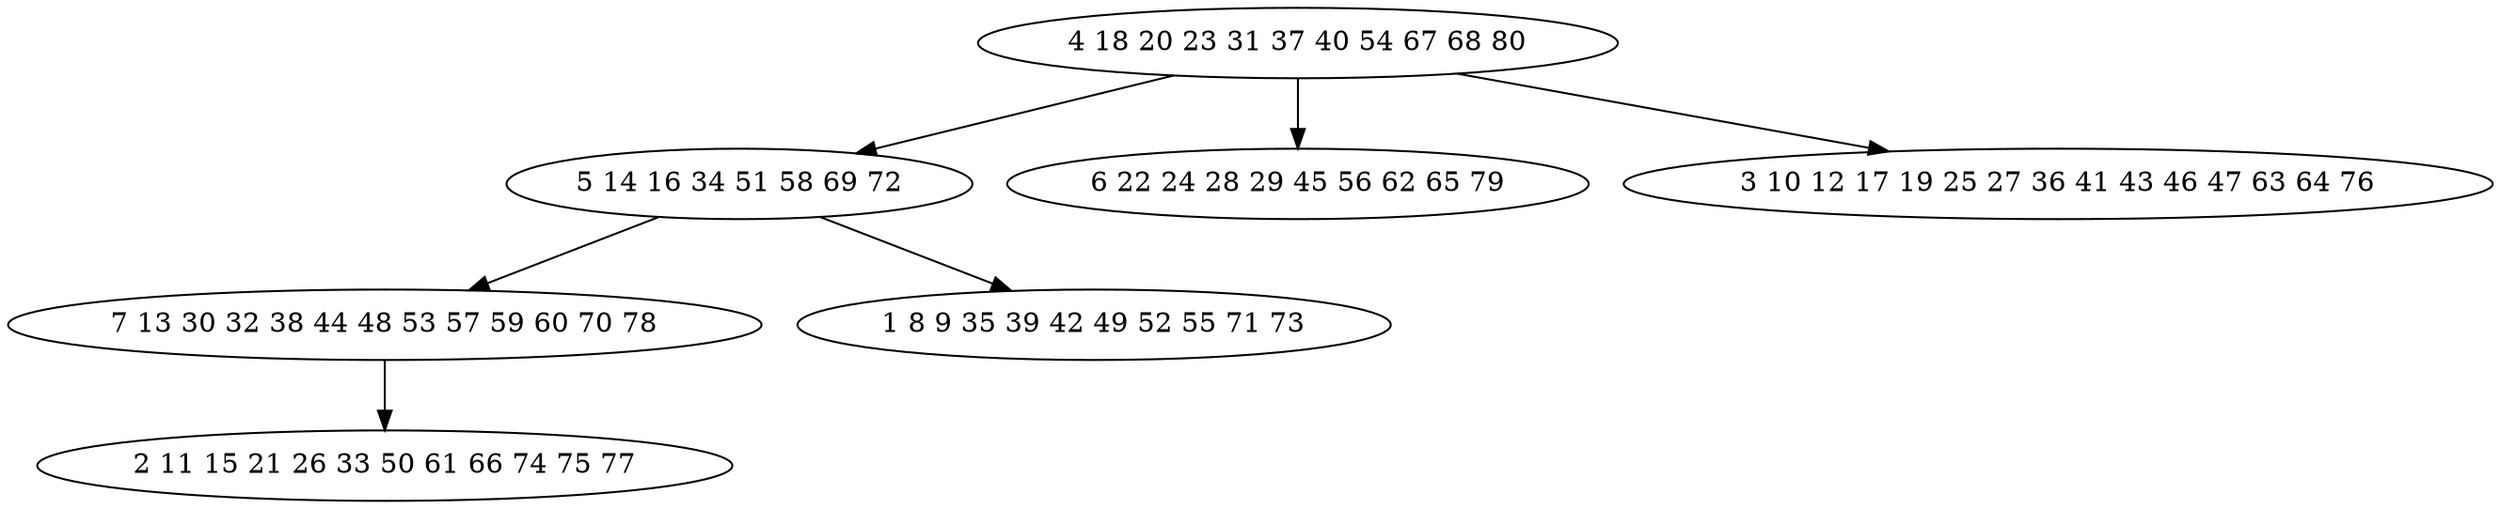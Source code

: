digraph true_tree {
	"0" -> "1"
	"1" -> "2"
	"0" -> "3"
	"2" -> "4"
	"1" -> "5"
	"0" -> "6"
	"0" [label="4 18 20 23 31 37 40 54 67 68 80"];
	"1" [label="5 14 16 34 51 58 69 72"];
	"2" [label="7 13 30 32 38 44 48 53 57 59 60 70 78"];
	"3" [label="6 22 24 28 29 45 56 62 65 79"];
	"4" [label="2 11 15 21 26 33 50 61 66 74 75 77"];
	"5" [label="1 8 9 35 39 42 49 52 55 71 73"];
	"6" [label="3 10 12 17 19 25 27 36 41 43 46 47 63 64 76"];
}

